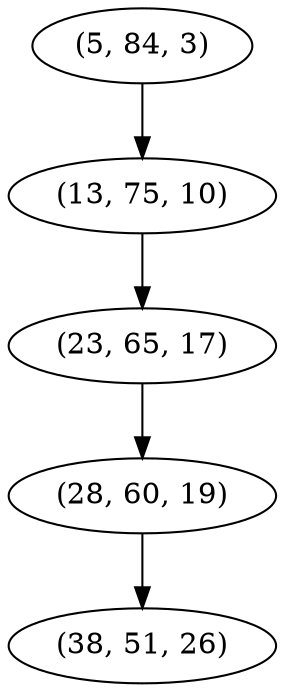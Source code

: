 digraph tree {
    "(5, 84, 3)";
    "(13, 75, 10)";
    "(23, 65, 17)";
    "(28, 60, 19)";
    "(38, 51, 26)";
    "(5, 84, 3)" -> "(13, 75, 10)";
    "(13, 75, 10)" -> "(23, 65, 17)";
    "(23, 65, 17)" -> "(28, 60, 19)";
    "(28, 60, 19)" -> "(38, 51, 26)";
}
